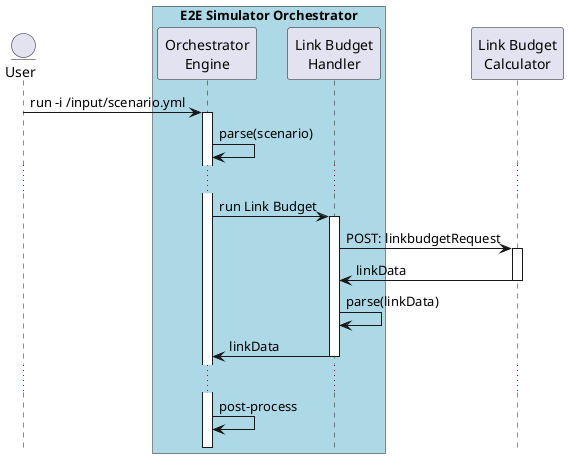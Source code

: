 @startuml
hide footbox
!pragma teoz true

entity "User" as u

box "E2E Simulator Orchestrator" #LightBlue
participant "Orchestrator\nEngine" as orch
participant "Link Budget\nHandler" as hndl
end box

participant "Link Budget\nCalculator" as srv

u -> orch: run -i /input/scenario.yml
activate orch
orch -> orch: parse(scenario)
...
orch -> hndl: run Link Budget
activate hndl
hndl -> srv: POST: linkbudgetRequest
activate srv
hndl <- srv: linkData
deactivate srv
hndl -> hndl: parse(linkData)
hndl -> orch: linkData
deactivate hndl
...
orch -> orch: post-process


@enduml